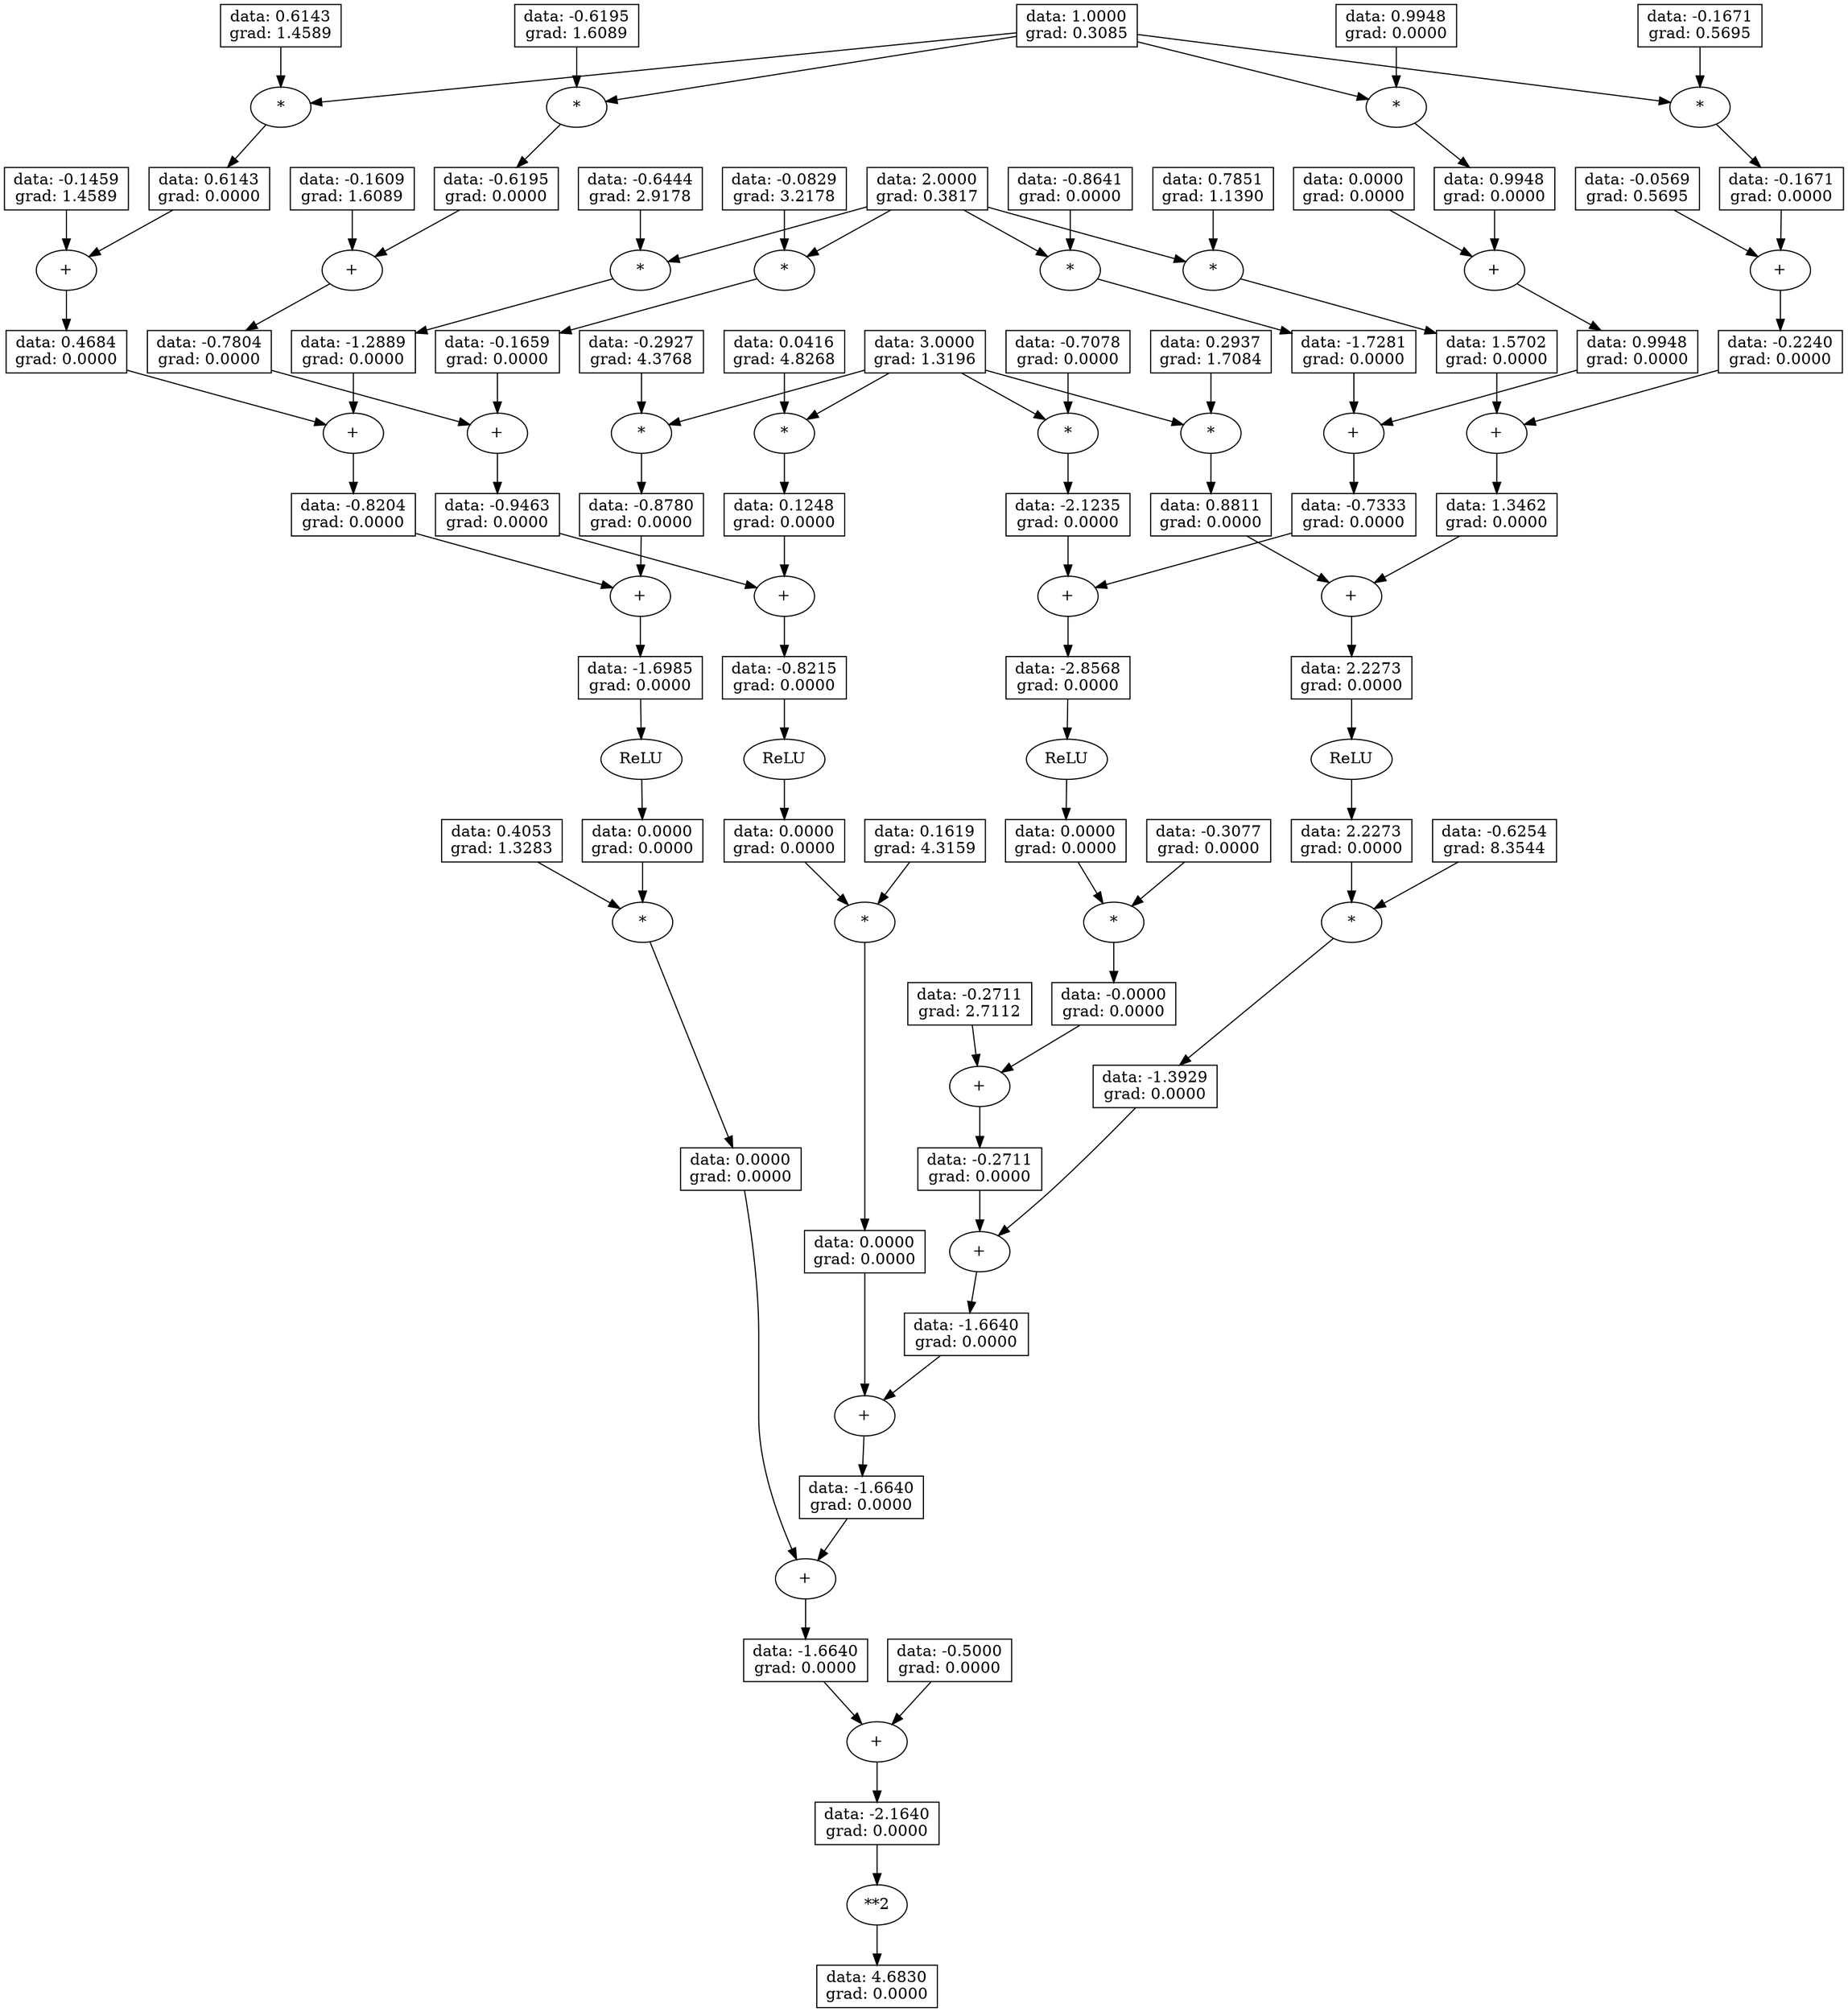 strict digraph {
4426397696 [label="data: -0.1671\ngrad: 0.5695", shape=box];
4426397744 [label="data: -0.0569\ngrad: 0.5695", shape=box];
4426397792 [label="data: 0.2937\ngrad: 1.7084", shape=box];
4426557552 [label="data: 0.6143\ngrad: 0.0000", shape=box];
"4426557552*" [label="*", shape=ellipse];
4426397216 [label="data: 1.0000\ngrad: 0.3085", shape=box];
4426398128 [label="data: 0.6143\ngrad: 1.4589", shape=box];
4426559616 [label="data: -1.6640\ngrad: 0.0000", shape=box];
"4426559616+" [label="+", shape=ellipse];
4426559232 [label="data: -1.6640\ngrad: 0.0000", shape=box];
4426559424 [label="data: 0.0000\ngrad: 0.0000", shape=box];
4426555536 [label="data: 1.3462\ngrad: 0.0000", shape=box];
"4426555536+" [label="+", shape=ellipse];
4426555152 [label="data: -0.2240\ngrad: 0.0000", shape=box];
4426555344 [label="data: 1.5702\ngrad: 0.0000", shape=box];
4426397888 [label="data: -0.6195\ngrad: 1.6089", shape=box];
4426397936 [label="data: -0.1609\ngrad: 1.6089", shape=box];
4426397984 [label="data: -0.0829\ngrad: 3.2178", shape=box];
4426557744 [label="data: 0.4684\ngrad: 0.0000", shape=box];
"4426557744+" [label="+", shape=ellipse];
4426398176 [label="data: -0.1459\ngrad: 1.4589", shape=box];
4426553664 [label="data: 0.9948\ngrad: 0.0000", shape=box];
"4426553664*" [label="*", shape=ellipse];
4417727488 [label="data: 0.9948\ngrad: 0.0000", shape=box];
4426555728 [label="data: 0.8811\ngrad: 0.0000", shape=box];
"4426555728*" [label="*", shape=ellipse];
4426397312 [label="data: 3.0000\ngrad: 1.3196", shape=box];
4426398032 [label="data: 0.0416\ngrad: 4.8268", shape=box];
4426559808 [label="data: 0.0000\ngrad: 0.0000", shape=box];
"4426559808*" [label="*", shape=ellipse];
4426398608 [label="data: 0.4053\ngrad: 1.3283", shape=box];
4426558368 [label="data: 0.0000\ngrad: 0.0000", shape=box];
4426557936 [label="data: -1.2889\ngrad: 0.0000", shape=box];
"4426557936*" [label="*", shape=ellipse];
4426398224 [label="data: -0.6444\ngrad: 2.9178", shape=box];
4426397456 [label="data: 2.0000\ngrad: 0.3817", shape=box];
4426560000 [label="data: -1.6640\ngrad: 0.0000", shape=box];
"4426560000+" [label="+", shape=ellipse];
4426553856 [label="data: 0.9948\ngrad: 0.0000", shape=box];
"4426553856+" [label="+", shape=ellipse];
4426397168 [label="data: 0.0000\ngrad: 0.0000", shape=box];
4426555920 [label="data: 2.2273\ngrad: 0.0000", shape=box];
"4426555920+" [label="+", shape=ellipse];
4426560048 [label="data: -2.1640\ngrad: 0.0000", shape=box];
"4426560048+" [label="+", shape=ellipse];
4426558464 [label="data: -0.5000\ngrad: 0.0000", shape=box];
4426555968 [label="data: 2.2273\ngrad: 0.0000", shape=box];
"4426555968ReLU" [label=ReLU, shape=ellipse];
4426398272 [label="data: -0.2927\ngrad: 4.3768", shape=box];
4426558128 [label="data: -0.8780\ngrad: 0.0000", shape=box];
"4426558128*" [label="*", shape=ellipse];
4426554048 [label="data: -1.7281\ngrad: 0.0000", shape=box];
"4426554048*" [label="*", shape=ellipse];
4426396976 [label="data: -0.8641\ngrad: 0.0000", shape=box];
4426398416 [label="data: -0.3077\ngrad: 0.0000", shape=box];
4426397648 [label="data: 0.7851\ngrad: 1.1390", shape=box];
4426560240 [label="data: 4.6830\ngrad: 0.0000", shape=box];
"4426560240**2" [label="**2", shape=ellipse];
4426398464 [label="data: -0.2711\ngrad: 2.7112", shape=box];
4426398512 [label="data: -0.6254\ngrad: 8.3544", shape=box];
4426556256 [label="data: -0.6195\ngrad: 0.0000", shape=box];
"4426556256*" [label="*", shape=ellipse];
4426398560 [label="data: 0.1619\ngrad: 4.3159", shape=box];
4426554240 [label="data: -0.7333\ngrad: 0.0000", shape=box];
"4426554240+" [label="+", shape=ellipse];
"4426558368ReLU" [label=ReLU, shape=ellipse];
4426558320 [label="data: -1.6985\ngrad: 0.0000", shape=box];
"4426558320+" [label="+", shape=ellipse];
4426396928 [label="data: -0.8204\ngrad: 0.0000", shape=box];
4426556448 [label="data: -0.7804\ngrad: 0.0000", shape=box];
"4426556448+" [label="+", shape=ellipse];
4426554432 [label="data: -2.1235\ngrad: 0.0000", shape=box];
"4426554432*" [label="*", shape=ellipse];
4426397120 [label="data: -0.7078\ngrad: 0.0000", shape=box];
4426558656 [label="data: -0.0000\ngrad: 0.0000", shape=box];
"4426558656*" [label="*", shape=ellipse];
4426554672 [label="data: 0.0000\ngrad: 0.0000", shape=box];
4426556640 [label="data: -0.1659\ngrad: 0.0000", shape=box];
"4426556640*" [label="*", shape=ellipse];
4426554624 [label="data: -2.8568\ngrad: 0.0000", shape=box];
"4426554624+" [label="+", shape=ellipse];
"4426396928+" [label="+", shape=ellipse];
"4426554672ReLU" [label=ReLU, shape=ellipse];
4426558848 [label="data: -0.2711\ngrad: 0.0000", shape=box];
"4426558848+" [label="+", shape=ellipse];
4426556832 [label="data: -0.9463\ngrad: 0.0000", shape=box];
"4426556832+" [label="+", shape=ellipse];
4426559040 [label="data: -1.3929\ngrad: 0.0000", shape=box];
"4426559040*" [label="*", shape=ellipse];
4426554960 [label="data: -0.1671\ngrad: 0.0000", shape=box];
"4426554960*" [label="*", shape=ellipse];
4426557024 [label="data: 0.1248\ngrad: 0.0000", shape=box];
"4426557024*" [label="*", shape=ellipse];
"4426559232+" [label="+", shape=ellipse];
"4426555152+" [label="+", shape=ellipse];
4426557216 [label="data: -0.8215\ngrad: 0.0000", shape=box];
"4426557216+" [label="+", shape=ellipse];
4426557264 [label="data: 0.0000\ngrad: 0.0000", shape=box];
"4426557264ReLU" [label=ReLU, shape=ellipse];
"4426559424*" [label="*", shape=ellipse];
"4426555344*" [label="*", shape=ellipse];
4426397696 -> "4426554960*";
4426397744 -> "4426555152+";
4426397792 -> "4426555728*";
4426557552 -> "4426557744+";
"4426557552*" -> 4426557552;
4426397216 -> "4426557552*";
4426397216 -> "4426553664*";
4426397216 -> "4426556256*";
4426397216 -> "4426554960*";
4426398128 -> "4426557552*";
4426559616 -> "4426560000+";
"4426559616+" -> 4426559616;
4426559232 -> "4426559616+";
4426559424 -> "4426559616+";
4426555536 -> "4426555920+";
"4426555536+" -> 4426555536;
4426555152 -> "4426555536+";
4426555344 -> "4426555536+";
4426397888 -> "4426556256*";
4426397936 -> "4426556448+";
4426397984 -> "4426556640*";
4426557744 -> "4426396928+";
"4426557744+" -> 4426557744;
4426398176 -> "4426557744+";
4426553664 -> "4426553856+";
"4426553664*" -> 4426553664;
4417727488 -> "4426553664*";
4426555728 -> "4426555920+";
"4426555728*" -> 4426555728;
4426397312 -> "4426555728*";
4426397312 -> "4426558128*";
4426397312 -> "4426554432*";
4426397312 -> "4426557024*";
4426398032 -> "4426557024*";
4426559808 -> "4426560000+";
"4426559808*" -> 4426559808;
4426398608 -> "4426559808*";
4426558368 -> "4426559808*";
4426557936 -> "4426396928+";
"4426557936*" -> 4426557936;
4426398224 -> "4426557936*";
4426397456 -> "4426557936*";
4426397456 -> "4426554048*";
4426397456 -> "4426556640*";
4426397456 -> "4426555344*";
4426560000 -> "4426560048+";
"4426560000+" -> 4426560000;
4426553856 -> "4426554240+";
"4426553856+" -> 4426553856;
4426397168 -> "4426553856+";
4426555920 -> "4426555968ReLU";
"4426555920+" -> 4426555920;
4426560048 -> "4426560240**2";
"4426560048+" -> 4426560048;
4426558464 -> "4426560048+";
4426555968 -> "4426559040*";
"4426555968ReLU" -> 4426555968;
4426398272 -> "4426558128*";
4426558128 -> "4426558320+";
"4426558128*" -> 4426558128;
4426554048 -> "4426554240+";
"4426554048*" -> 4426554048;
4426396976 -> "4426554048*";
4426398416 -> "4426558656*";
4426397648 -> "4426555344*";
"4426560240**2" -> 4426560240;
4426398464 -> "4426558848+";
4426398512 -> "4426559040*";
4426556256 -> "4426556448+";
"4426556256*" -> 4426556256;
4426398560 -> "4426559424*";
4426554240 -> "4426554624+";
"4426554240+" -> 4426554240;
"4426558368ReLU" -> 4426558368;
4426558320 -> "4426558368ReLU";
"4426558320+" -> 4426558320;
4426396928 -> "4426558320+";
4426556448 -> "4426556832+";
"4426556448+" -> 4426556448;
4426554432 -> "4426554624+";
"4426554432*" -> 4426554432;
4426397120 -> "4426554432*";
4426558656 -> "4426558848+";
"4426558656*" -> 4426558656;
4426554672 -> "4426558656*";
4426556640 -> "4426556832+";
"4426556640*" -> 4426556640;
4426554624 -> "4426554672ReLU";
"4426554624+" -> 4426554624;
"4426396928+" -> 4426396928;
"4426554672ReLU" -> 4426554672;
4426558848 -> "4426559232+";
"4426558848+" -> 4426558848;
4426556832 -> "4426557216+";
"4426556832+" -> 4426556832;
4426559040 -> "4426559232+";
"4426559040*" -> 4426559040;
4426554960 -> "4426555152+";
"4426554960*" -> 4426554960;
4426557024 -> "4426557216+";
"4426557024*" -> 4426557024;
"4426559232+" -> 4426559232;
"4426555152+" -> 4426555152;
4426557216 -> "4426557264ReLU";
"4426557216+" -> 4426557216;
4426557264 -> "4426559424*";
"4426557264ReLU" -> 4426557264;
"4426559424*" -> 4426559424;
"4426555344*" -> 4426555344;
}
